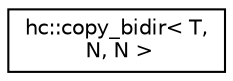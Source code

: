 digraph "Graphical Class Hierarchy"
{
  edge [fontname="Helvetica",fontsize="10",labelfontname="Helvetica",labelfontsize="10"];
  node [fontname="Helvetica",fontsize="10",shape=record];
  rankdir="LR";
  Node1 [label="hc::copy_bidir\< T,\l N, N \>",height=0.2,width=0.4,color="black", fillcolor="white", style="filled",URL="$structhc_1_1copy__bidir_3_01T_00_01N_00_01N_01_4.html"];
}
